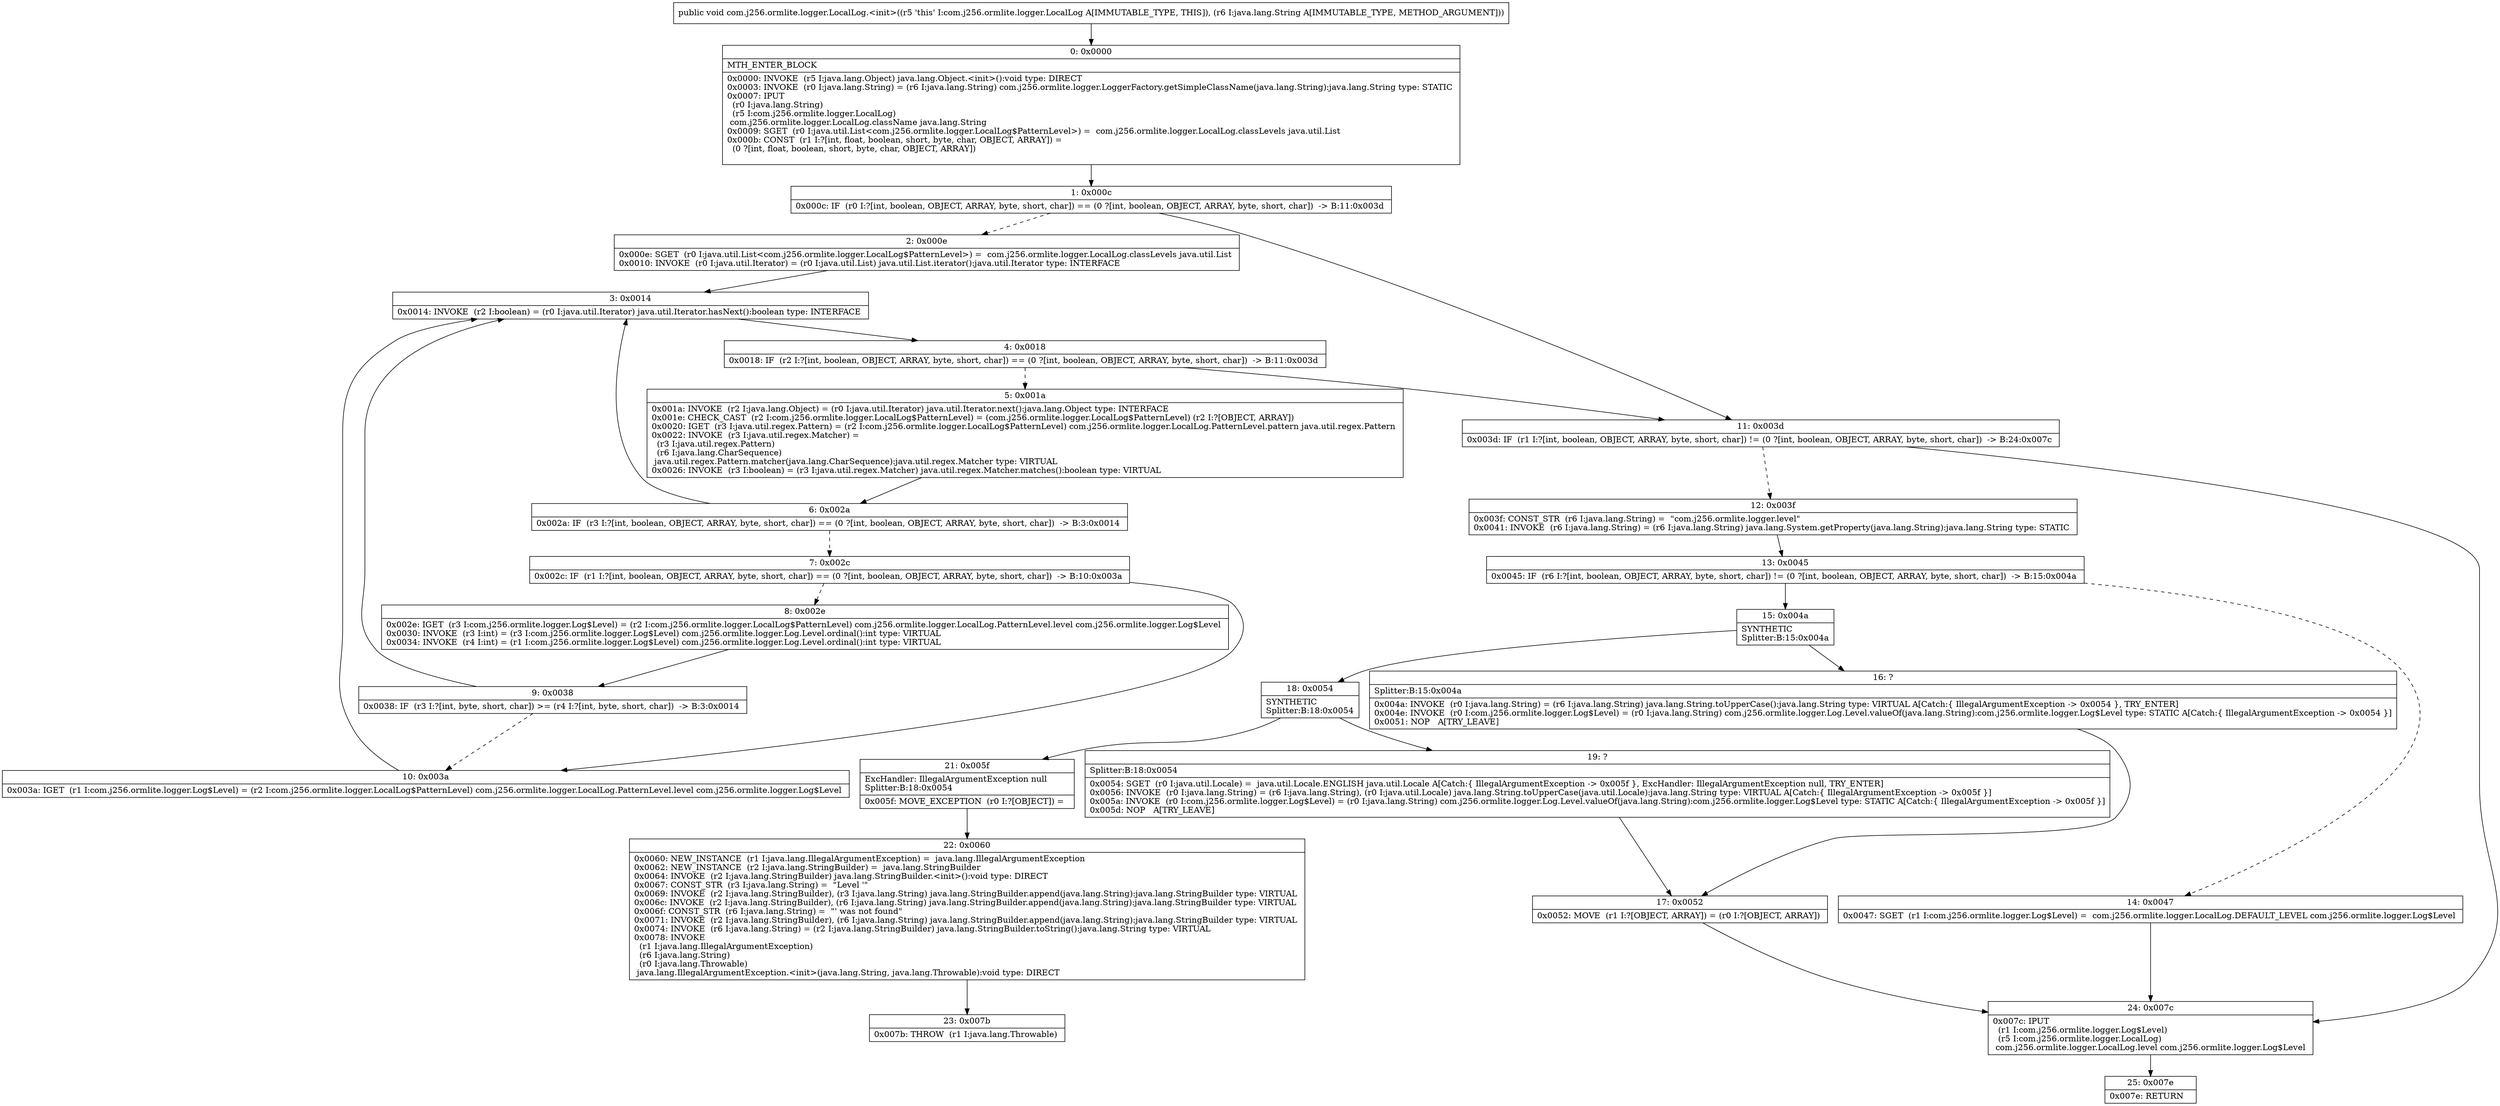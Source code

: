 digraph "CFG forcom.j256.ormlite.logger.LocalLog.\<init\>(Ljava\/lang\/String;)V" {
Node_0 [shape=record,label="{0\:\ 0x0000|MTH_ENTER_BLOCK\l|0x0000: INVOKE  (r5 I:java.lang.Object) java.lang.Object.\<init\>():void type: DIRECT \l0x0003: INVOKE  (r0 I:java.lang.String) = (r6 I:java.lang.String) com.j256.ormlite.logger.LoggerFactory.getSimpleClassName(java.lang.String):java.lang.String type: STATIC \l0x0007: IPUT  \l  (r0 I:java.lang.String)\l  (r5 I:com.j256.ormlite.logger.LocalLog)\l com.j256.ormlite.logger.LocalLog.className java.lang.String \l0x0009: SGET  (r0 I:java.util.List\<com.j256.ormlite.logger.LocalLog$PatternLevel\>) =  com.j256.ormlite.logger.LocalLog.classLevels java.util.List \l0x000b: CONST  (r1 I:?[int, float, boolean, short, byte, char, OBJECT, ARRAY]) = \l  (0 ?[int, float, boolean, short, byte, char, OBJECT, ARRAY])\l \l}"];
Node_1 [shape=record,label="{1\:\ 0x000c|0x000c: IF  (r0 I:?[int, boolean, OBJECT, ARRAY, byte, short, char]) == (0 ?[int, boolean, OBJECT, ARRAY, byte, short, char])  \-\> B:11:0x003d \l}"];
Node_2 [shape=record,label="{2\:\ 0x000e|0x000e: SGET  (r0 I:java.util.List\<com.j256.ormlite.logger.LocalLog$PatternLevel\>) =  com.j256.ormlite.logger.LocalLog.classLevels java.util.List \l0x0010: INVOKE  (r0 I:java.util.Iterator) = (r0 I:java.util.List) java.util.List.iterator():java.util.Iterator type: INTERFACE \l}"];
Node_3 [shape=record,label="{3\:\ 0x0014|0x0014: INVOKE  (r2 I:boolean) = (r0 I:java.util.Iterator) java.util.Iterator.hasNext():boolean type: INTERFACE \l}"];
Node_4 [shape=record,label="{4\:\ 0x0018|0x0018: IF  (r2 I:?[int, boolean, OBJECT, ARRAY, byte, short, char]) == (0 ?[int, boolean, OBJECT, ARRAY, byte, short, char])  \-\> B:11:0x003d \l}"];
Node_5 [shape=record,label="{5\:\ 0x001a|0x001a: INVOKE  (r2 I:java.lang.Object) = (r0 I:java.util.Iterator) java.util.Iterator.next():java.lang.Object type: INTERFACE \l0x001e: CHECK_CAST  (r2 I:com.j256.ormlite.logger.LocalLog$PatternLevel) = (com.j256.ormlite.logger.LocalLog$PatternLevel) (r2 I:?[OBJECT, ARRAY]) \l0x0020: IGET  (r3 I:java.util.regex.Pattern) = (r2 I:com.j256.ormlite.logger.LocalLog$PatternLevel) com.j256.ormlite.logger.LocalLog.PatternLevel.pattern java.util.regex.Pattern \l0x0022: INVOKE  (r3 I:java.util.regex.Matcher) = \l  (r3 I:java.util.regex.Pattern)\l  (r6 I:java.lang.CharSequence)\l java.util.regex.Pattern.matcher(java.lang.CharSequence):java.util.regex.Matcher type: VIRTUAL \l0x0026: INVOKE  (r3 I:boolean) = (r3 I:java.util.regex.Matcher) java.util.regex.Matcher.matches():boolean type: VIRTUAL \l}"];
Node_6 [shape=record,label="{6\:\ 0x002a|0x002a: IF  (r3 I:?[int, boolean, OBJECT, ARRAY, byte, short, char]) == (0 ?[int, boolean, OBJECT, ARRAY, byte, short, char])  \-\> B:3:0x0014 \l}"];
Node_7 [shape=record,label="{7\:\ 0x002c|0x002c: IF  (r1 I:?[int, boolean, OBJECT, ARRAY, byte, short, char]) == (0 ?[int, boolean, OBJECT, ARRAY, byte, short, char])  \-\> B:10:0x003a \l}"];
Node_8 [shape=record,label="{8\:\ 0x002e|0x002e: IGET  (r3 I:com.j256.ormlite.logger.Log$Level) = (r2 I:com.j256.ormlite.logger.LocalLog$PatternLevel) com.j256.ormlite.logger.LocalLog.PatternLevel.level com.j256.ormlite.logger.Log$Level \l0x0030: INVOKE  (r3 I:int) = (r3 I:com.j256.ormlite.logger.Log$Level) com.j256.ormlite.logger.Log.Level.ordinal():int type: VIRTUAL \l0x0034: INVOKE  (r4 I:int) = (r1 I:com.j256.ormlite.logger.Log$Level) com.j256.ormlite.logger.Log.Level.ordinal():int type: VIRTUAL \l}"];
Node_9 [shape=record,label="{9\:\ 0x0038|0x0038: IF  (r3 I:?[int, byte, short, char]) \>= (r4 I:?[int, byte, short, char])  \-\> B:3:0x0014 \l}"];
Node_10 [shape=record,label="{10\:\ 0x003a|0x003a: IGET  (r1 I:com.j256.ormlite.logger.Log$Level) = (r2 I:com.j256.ormlite.logger.LocalLog$PatternLevel) com.j256.ormlite.logger.LocalLog.PatternLevel.level com.j256.ormlite.logger.Log$Level \l}"];
Node_11 [shape=record,label="{11\:\ 0x003d|0x003d: IF  (r1 I:?[int, boolean, OBJECT, ARRAY, byte, short, char]) != (0 ?[int, boolean, OBJECT, ARRAY, byte, short, char])  \-\> B:24:0x007c \l}"];
Node_12 [shape=record,label="{12\:\ 0x003f|0x003f: CONST_STR  (r6 I:java.lang.String) =  \"com.j256.ormlite.logger.level\" \l0x0041: INVOKE  (r6 I:java.lang.String) = (r6 I:java.lang.String) java.lang.System.getProperty(java.lang.String):java.lang.String type: STATIC \l}"];
Node_13 [shape=record,label="{13\:\ 0x0045|0x0045: IF  (r6 I:?[int, boolean, OBJECT, ARRAY, byte, short, char]) != (0 ?[int, boolean, OBJECT, ARRAY, byte, short, char])  \-\> B:15:0x004a \l}"];
Node_14 [shape=record,label="{14\:\ 0x0047|0x0047: SGET  (r1 I:com.j256.ormlite.logger.Log$Level) =  com.j256.ormlite.logger.LocalLog.DEFAULT_LEVEL com.j256.ormlite.logger.Log$Level \l}"];
Node_15 [shape=record,label="{15\:\ 0x004a|SYNTHETIC\lSplitter:B:15:0x004a\l}"];
Node_16 [shape=record,label="{16\:\ ?|Splitter:B:15:0x004a\l|0x004a: INVOKE  (r0 I:java.lang.String) = (r6 I:java.lang.String) java.lang.String.toUpperCase():java.lang.String type: VIRTUAL A[Catch:\{ IllegalArgumentException \-\> 0x0054 \}, TRY_ENTER]\l0x004e: INVOKE  (r0 I:com.j256.ormlite.logger.Log$Level) = (r0 I:java.lang.String) com.j256.ormlite.logger.Log.Level.valueOf(java.lang.String):com.j256.ormlite.logger.Log$Level type: STATIC A[Catch:\{ IllegalArgumentException \-\> 0x0054 \}]\l0x0051: NOP   A[TRY_LEAVE]\l}"];
Node_17 [shape=record,label="{17\:\ 0x0052|0x0052: MOVE  (r1 I:?[OBJECT, ARRAY]) = (r0 I:?[OBJECT, ARRAY]) \l}"];
Node_18 [shape=record,label="{18\:\ 0x0054|SYNTHETIC\lSplitter:B:18:0x0054\l}"];
Node_19 [shape=record,label="{19\:\ ?|Splitter:B:18:0x0054\l|0x0054: SGET  (r0 I:java.util.Locale) =  java.util.Locale.ENGLISH java.util.Locale A[Catch:\{ IllegalArgumentException \-\> 0x005f \}, ExcHandler: IllegalArgumentException null, TRY_ENTER]\l0x0056: INVOKE  (r0 I:java.lang.String) = (r6 I:java.lang.String), (r0 I:java.util.Locale) java.lang.String.toUpperCase(java.util.Locale):java.lang.String type: VIRTUAL A[Catch:\{ IllegalArgumentException \-\> 0x005f \}]\l0x005a: INVOKE  (r0 I:com.j256.ormlite.logger.Log$Level) = (r0 I:java.lang.String) com.j256.ormlite.logger.Log.Level.valueOf(java.lang.String):com.j256.ormlite.logger.Log$Level type: STATIC A[Catch:\{ IllegalArgumentException \-\> 0x005f \}]\l0x005d: NOP   A[TRY_LEAVE]\l}"];
Node_21 [shape=record,label="{21\:\ 0x005f|ExcHandler: IllegalArgumentException null\lSplitter:B:18:0x0054\l|0x005f: MOVE_EXCEPTION  (r0 I:?[OBJECT]) =  \l}"];
Node_22 [shape=record,label="{22\:\ 0x0060|0x0060: NEW_INSTANCE  (r1 I:java.lang.IllegalArgumentException) =  java.lang.IllegalArgumentException \l0x0062: NEW_INSTANCE  (r2 I:java.lang.StringBuilder) =  java.lang.StringBuilder \l0x0064: INVOKE  (r2 I:java.lang.StringBuilder) java.lang.StringBuilder.\<init\>():void type: DIRECT \l0x0067: CONST_STR  (r3 I:java.lang.String) =  \"Level '\" \l0x0069: INVOKE  (r2 I:java.lang.StringBuilder), (r3 I:java.lang.String) java.lang.StringBuilder.append(java.lang.String):java.lang.StringBuilder type: VIRTUAL \l0x006c: INVOKE  (r2 I:java.lang.StringBuilder), (r6 I:java.lang.String) java.lang.StringBuilder.append(java.lang.String):java.lang.StringBuilder type: VIRTUAL \l0x006f: CONST_STR  (r6 I:java.lang.String) =  \"' was not found\" \l0x0071: INVOKE  (r2 I:java.lang.StringBuilder), (r6 I:java.lang.String) java.lang.StringBuilder.append(java.lang.String):java.lang.StringBuilder type: VIRTUAL \l0x0074: INVOKE  (r6 I:java.lang.String) = (r2 I:java.lang.StringBuilder) java.lang.StringBuilder.toString():java.lang.String type: VIRTUAL \l0x0078: INVOKE  \l  (r1 I:java.lang.IllegalArgumentException)\l  (r6 I:java.lang.String)\l  (r0 I:java.lang.Throwable)\l java.lang.IllegalArgumentException.\<init\>(java.lang.String, java.lang.Throwable):void type: DIRECT \l}"];
Node_23 [shape=record,label="{23\:\ 0x007b|0x007b: THROW  (r1 I:java.lang.Throwable) \l}"];
Node_24 [shape=record,label="{24\:\ 0x007c|0x007c: IPUT  \l  (r1 I:com.j256.ormlite.logger.Log$Level)\l  (r5 I:com.j256.ormlite.logger.LocalLog)\l com.j256.ormlite.logger.LocalLog.level com.j256.ormlite.logger.Log$Level \l}"];
Node_25 [shape=record,label="{25\:\ 0x007e|0x007e: RETURN   \l}"];
MethodNode[shape=record,label="{public void com.j256.ormlite.logger.LocalLog.\<init\>((r5 'this' I:com.j256.ormlite.logger.LocalLog A[IMMUTABLE_TYPE, THIS]), (r6 I:java.lang.String A[IMMUTABLE_TYPE, METHOD_ARGUMENT])) }"];
MethodNode -> Node_0;
Node_0 -> Node_1;
Node_1 -> Node_2[style=dashed];
Node_1 -> Node_11;
Node_2 -> Node_3;
Node_3 -> Node_4;
Node_4 -> Node_5[style=dashed];
Node_4 -> Node_11;
Node_5 -> Node_6;
Node_6 -> Node_3;
Node_6 -> Node_7[style=dashed];
Node_7 -> Node_8[style=dashed];
Node_7 -> Node_10;
Node_8 -> Node_9;
Node_9 -> Node_3;
Node_9 -> Node_10[style=dashed];
Node_10 -> Node_3;
Node_11 -> Node_12[style=dashed];
Node_11 -> Node_24;
Node_12 -> Node_13;
Node_13 -> Node_14[style=dashed];
Node_13 -> Node_15;
Node_14 -> Node_24;
Node_15 -> Node_16;
Node_15 -> Node_18;
Node_16 -> Node_17;
Node_17 -> Node_24;
Node_18 -> Node_19;
Node_18 -> Node_21;
Node_19 -> Node_17;
Node_21 -> Node_22;
Node_22 -> Node_23;
Node_24 -> Node_25;
}

